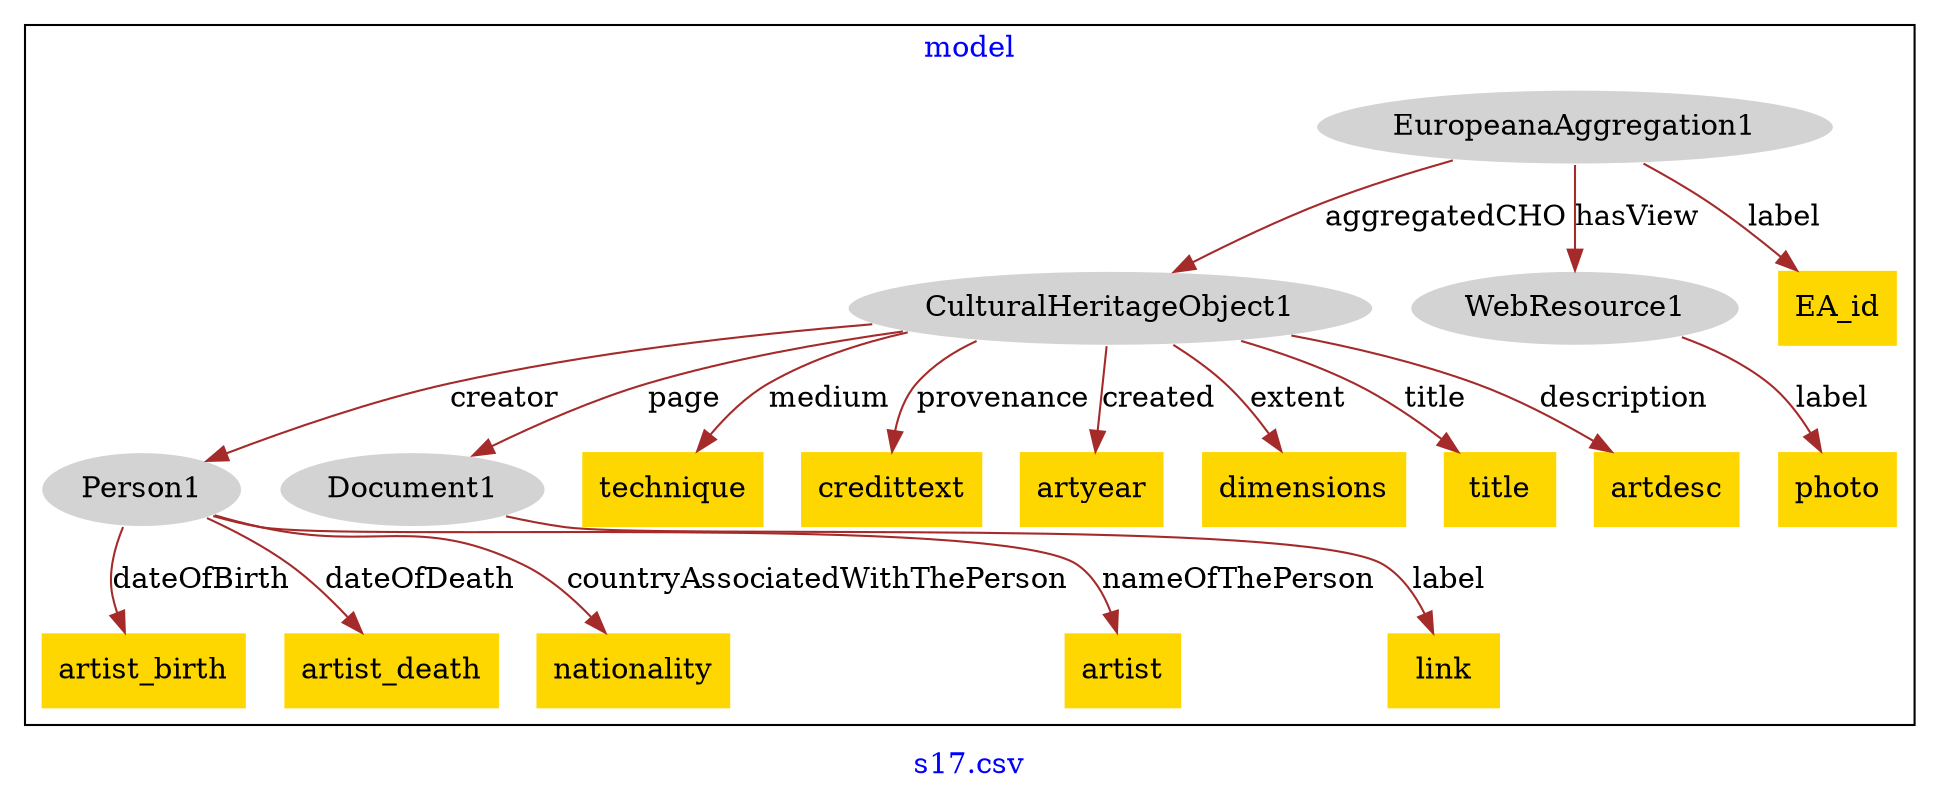 digraph n0 {
fontcolor="blue"
remincross="true"
label="s17.csv"
subgraph cluster {
label="model"
n2[style="filled",color="white",fillcolor="lightgray",label="CulturalHeritageObject1"];
n3[style="filled",color="white",fillcolor="lightgray",label="Person1"];
n4[style="filled",color="white",fillcolor="lightgray",label="Document1"];
n5[style="filled",color="white",fillcolor="lightgray",label="EuropeanaAggregation1"];
n6[style="filled",color="white",fillcolor="lightgray",label="WebResource1"];
n7[shape="plaintext",style="filled",fillcolor="gold",label="technique"];
n8[shape="plaintext",style="filled",fillcolor="gold",label="credittext"];
n9[shape="plaintext",style="filled",fillcolor="gold",label="artyear"];
n10[shape="plaintext",style="filled",fillcolor="gold",label="link"];
n11[shape="plaintext",style="filled",fillcolor="gold",label="artist_birth"];
n12[shape="plaintext",style="filled",fillcolor="gold",label="dimensions"];
n13[shape="plaintext",style="filled",fillcolor="gold",label="artist_death"];
n14[shape="plaintext",style="filled",fillcolor="gold",label="title"];
n15[shape="plaintext",style="filled",fillcolor="gold",label="EA_id"];
n16[shape="plaintext",style="filled",fillcolor="gold",label="photo"];
n17[shape="plaintext",style="filled",fillcolor="gold",label="artdesc"];
n18[shape="plaintext",style="filled",fillcolor="gold",label="nationality"];
n19[shape="plaintext",style="filled",fillcolor="gold",label="artist"];
}
n2 -> n3[color="brown",fontcolor="black",label="creator"]
n2 -> n4[color="brown",fontcolor="black",label="page"]
n5 -> n2[color="brown",fontcolor="black",label="aggregatedCHO"]
n5 -> n6[color="brown",fontcolor="black",label="hasView"]
n2 -> n7[color="brown",fontcolor="black",label="medium"]
n2 -> n8[color="brown",fontcolor="black",label="provenance"]
n2 -> n9[color="brown",fontcolor="black",label="created"]
n4 -> n10[color="brown",fontcolor="black",label="label"]
n3 -> n11[color="brown",fontcolor="black",label="dateOfBirth"]
n2 -> n12[color="brown",fontcolor="black",label="extent"]
n3 -> n13[color="brown",fontcolor="black",label="dateOfDeath"]
n2 -> n14[color="brown",fontcolor="black",label="title"]
n5 -> n15[color="brown",fontcolor="black",label="label"]
n6 -> n16[color="brown",fontcolor="black",label="label"]
n2 -> n17[color="brown",fontcolor="black",label="description"]
n3 -> n18[color="brown",fontcolor="black",label="countryAssociatedWithThePerson"]
n3 -> n19[color="brown",fontcolor="black",label="nameOfThePerson"]
}
